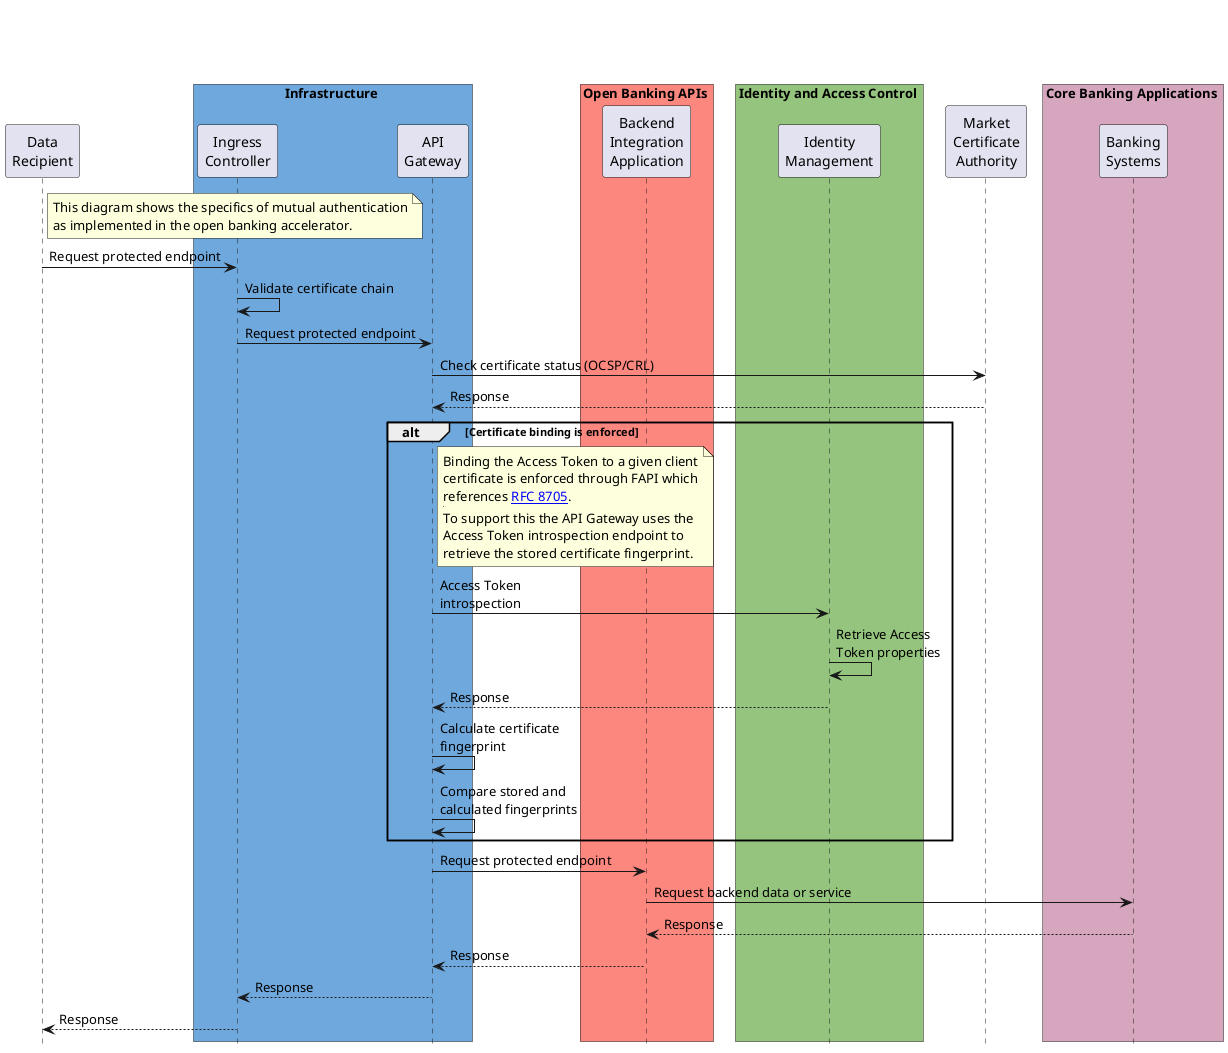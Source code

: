 @startuml Mutual_Authentication_Sequence

title \n\n

participant "Data\nRecipient" as DR

box Infrastructure #6FA8DC
participant "Ingress\nController" as INGRESS
participant "API\nGateway" as API_GATEWAY
end box

box Open Banking APIs #fc877e 
'participant "API\nGateway" as API_GATEWAY
participant "Backend\nIntegration\nApplication" as BIA
end box

box Identity and Access Control #94c47d
participant "Identity\nManagement" as IAM
end box

participant "Market\nCertificate\nAuthority" as CA
' participant "JSON Web\nKey Set" as OBD_JWKS

box Core Banking Applications #d5a6bd
participant "Banking\nSystems" as ASPSP_API
end box

hide footbox
'skinparam defaultFontName Roboto
skinparam BoxPadding 10

note right of DR
This diagram shows the specifics of mutual authentication
as implemented in the open banking accelerator.
end note

DR -> INGRESS: Request protected endpoint
INGRESS -> INGRESS: Validate certificate chain
INGRESS -> API_GATEWAY: Request protected endpoint
API_GATEWAY -> CA: Check certificate status (OCSP/CRL)
API_GATEWAY <-- CA: Response

alt Certificate binding is enforced

note right of API_GATEWAY
Binding the Access Token to a given client
certificate is enforced through FAPI which
references [[https://datatracker.ietf.org/doc/html/rfc8705 RFC 8705]].
|||
To support this the API Gateway uses the
Access Token introspection endpoint to
retrieve the stored certificate fingerprint.
end note

API_GATEWAY -> IAM: Access Token\nintrospection
IAM -> IAM: Retrieve Access\nToken properties
API_GATEWAY <-- IAM: Response
API_GATEWAY -> API_GATEWAY: Calculate certificate\nfingerprint
API_GATEWAY -> API_GATEWAY: Compare stored and\ncalculated fingerprints
end alt

API_GATEWAY -> BIA: Request protected endpoint
BIA -> ASPSP_API: Request backend data or service
BIA <-- ASPSP_API: Response
API_GATEWAY <-- BIA: Response
INGRESS <-- API_GATEWAY: Response
DR <-- INGRESS: Response

@enduml